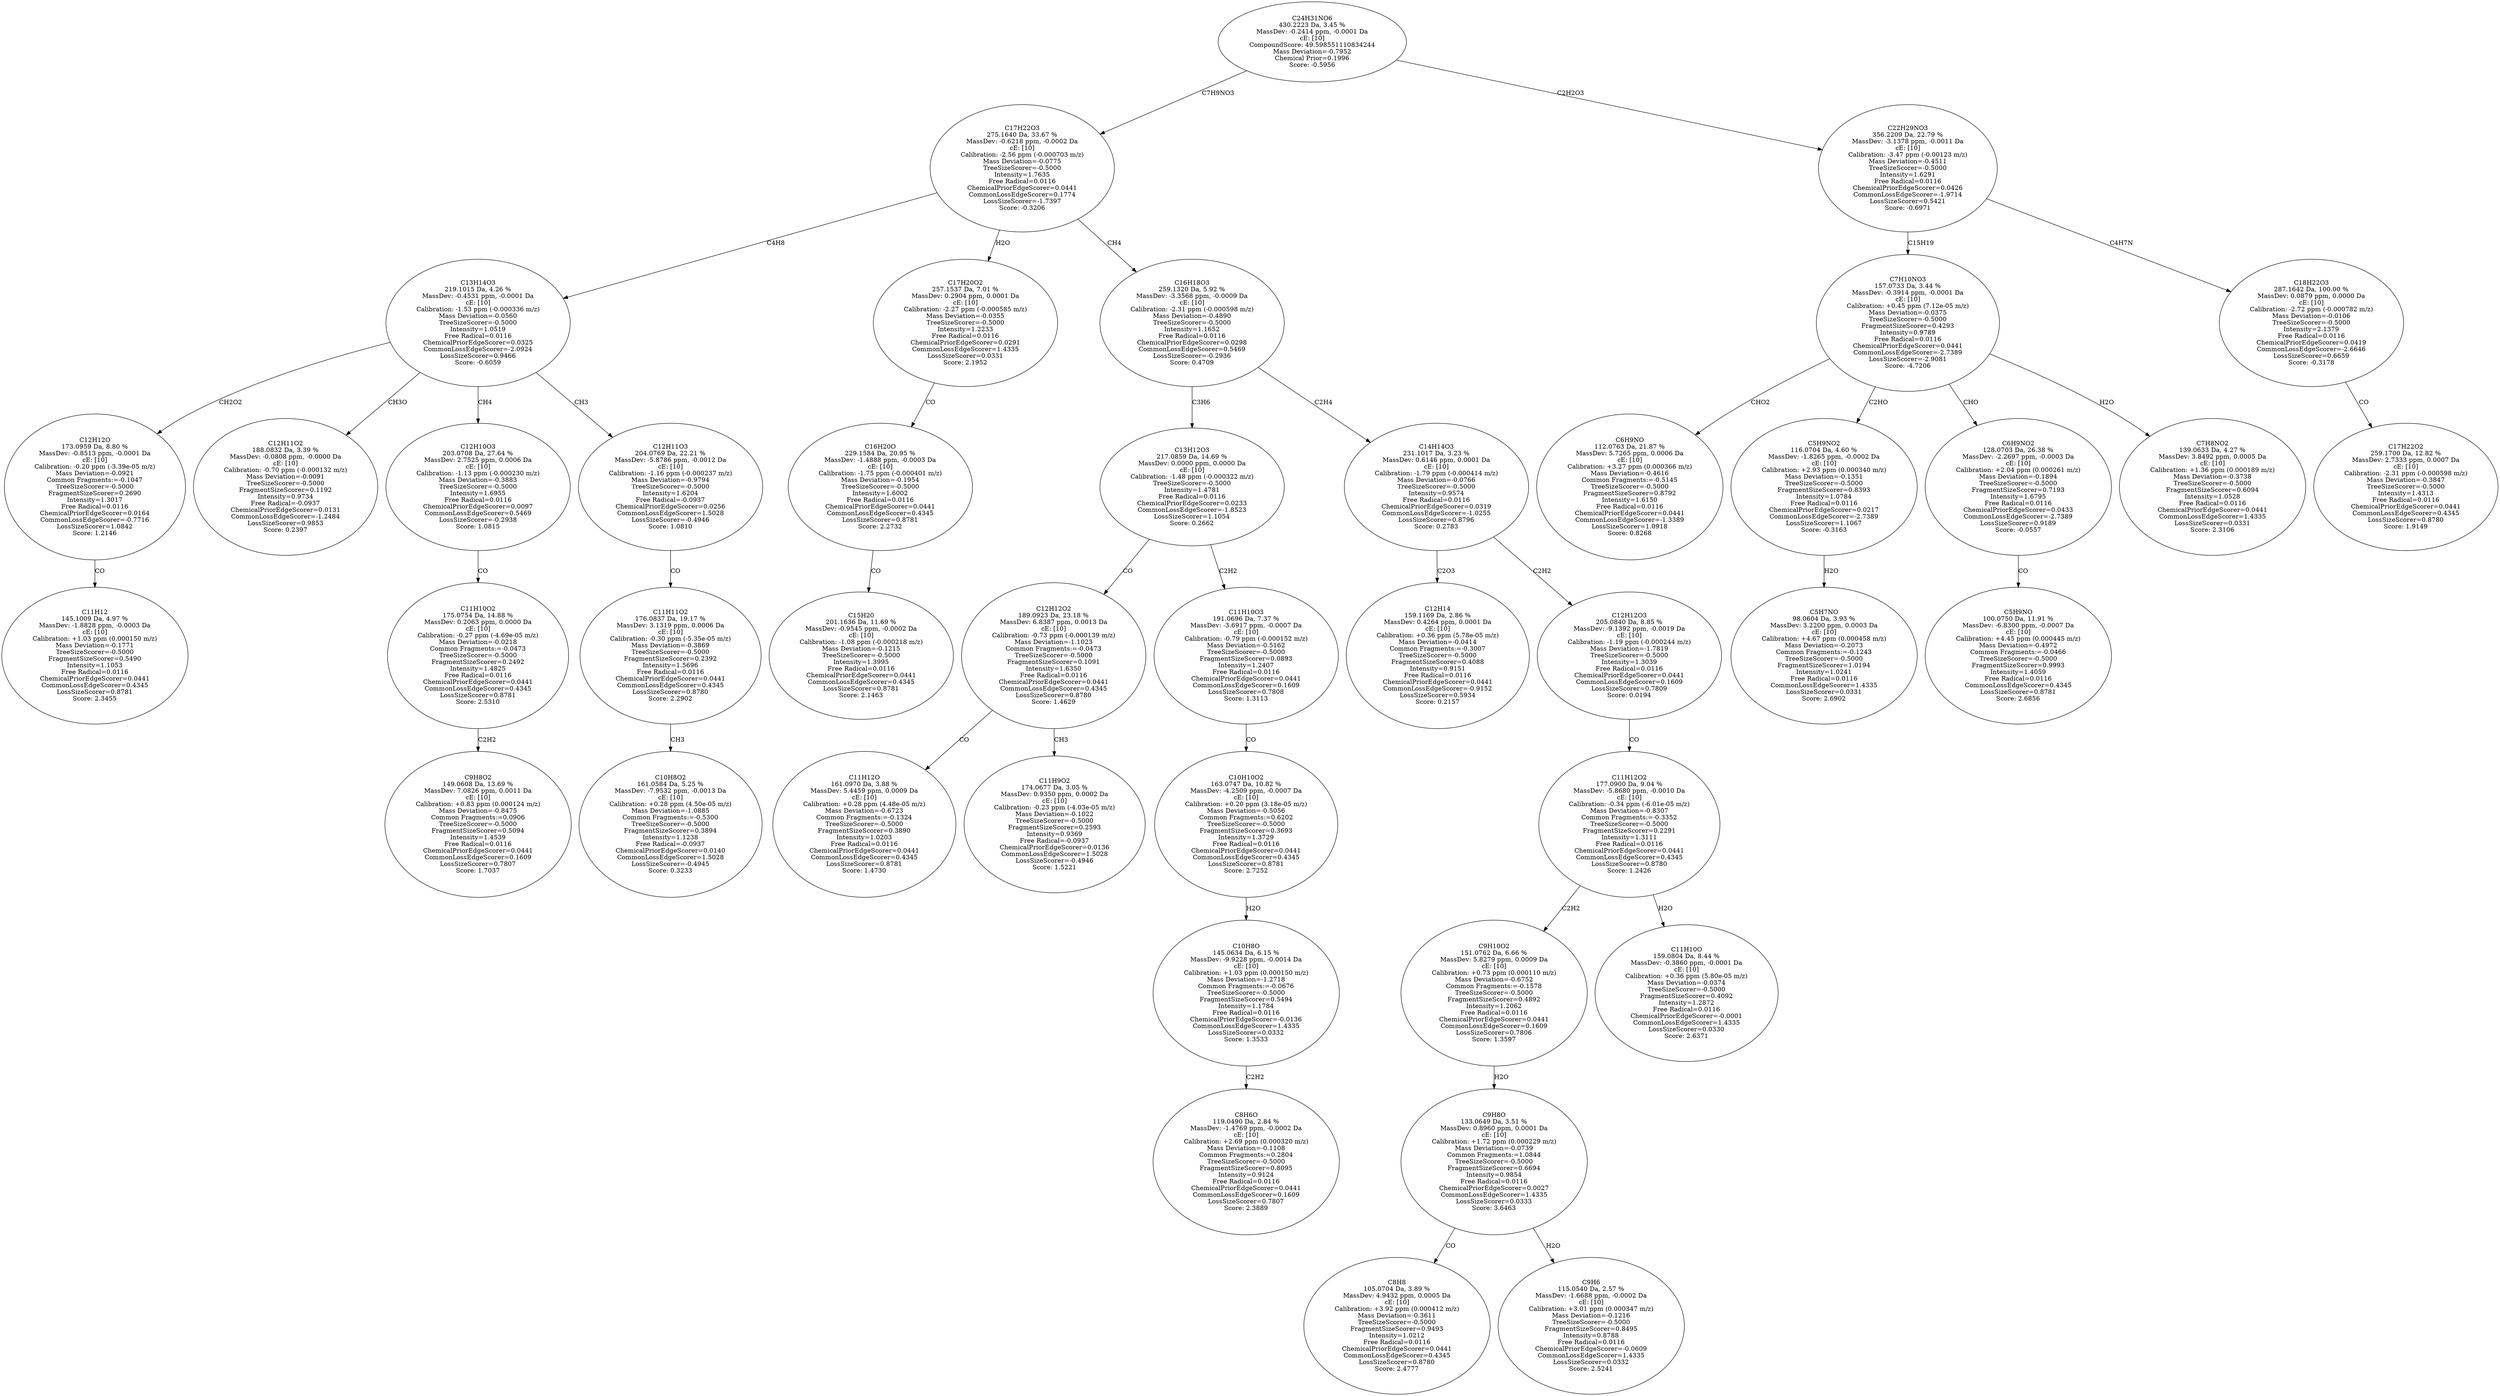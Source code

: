 strict digraph {
v1 [label="C11H12\n145.1009 Da, 4.97 %\nMassDev: -1.8828 ppm, -0.0003 Da\ncE: [10]\nCalibration: +1.03 ppm (0.000150 m/z)\nMass Deviation=-0.1771\nTreeSizeScorer=-0.5000\nFragmentSizeScorer=0.5490\nIntensity=1.1053\nFree Radical=0.0116\nChemicalPriorEdgeScorer=0.0441\nCommonLossEdgeScorer=0.4345\nLossSizeScorer=0.8781\nScore: 2.3455"];
v2 [label="C12H12O\n173.0959 Da, 8.80 %\nMassDev: -0.8513 ppm, -0.0001 Da\ncE: [10]\nCalibration: -0.20 ppm (-3.39e-05 m/z)\nMass Deviation=-0.0921\nCommon Fragments:=-0.1047\nTreeSizeScorer=-0.5000\nFragmentSizeScorer=0.2690\nIntensity=1.3017\nFree Radical=0.0116\nChemicalPriorEdgeScorer=0.0164\nCommonLossEdgeScorer=-0.7716\nLossSizeScorer=1.0842\nScore: 1.2146"];
v3 [label="C12H11O2\n188.0832 Da, 3.39 %\nMassDev: -0.0808 ppm, -0.0000 Da\ncE: [10]\nCalibration: -0.70 ppm (-0.000132 m/z)\nMass Deviation=-0.0091\nTreeSizeScorer=-0.5000\nFragmentSizeScorer=0.1192\nIntensity=0.9734\nFree Radical=-0.0937\nChemicalPriorEdgeScorer=0.0131\nCommonLossEdgeScorer=-1.2484\nLossSizeScorer=0.9853\nScore: 0.2397"];
v4 [label="C9H8O2\n149.0608 Da, 13.69 %\nMassDev: 7.0826 ppm, 0.0011 Da\ncE: [10]\nCalibration: +0.83 ppm (0.000124 m/z)\nMass Deviation=-0.8475\nCommon Fragments:=0.0906\nTreeSizeScorer=-0.5000\nFragmentSizeScorer=0.5094\nIntensity=1.4539\nFree Radical=0.0116\nChemicalPriorEdgeScorer=0.0441\nCommonLossEdgeScorer=0.1609\nLossSizeScorer=0.7807\nScore: 1.7037"];
v5 [label="C11H10O2\n175.0754 Da, 14.88 %\nMassDev: 0.2063 ppm, 0.0000 Da\ncE: [10]\nCalibration: -0.27 ppm (-4.69e-05 m/z)\nMass Deviation=-0.0218\nCommon Fragments:=-0.0473\nTreeSizeScorer=-0.5000\nFragmentSizeScorer=0.2492\nIntensity=1.4825\nFree Radical=0.0116\nChemicalPriorEdgeScorer=0.0441\nCommonLossEdgeScorer=0.4345\nLossSizeScorer=0.8781\nScore: 2.5310"];
v6 [label="C12H10O3\n203.0708 Da, 27.64 %\nMassDev: 2.7525 ppm, 0.0006 Da\ncE: [10]\nCalibration: -1.13 ppm (-0.000230 m/z)\nMass Deviation=-0.3883\nTreeSizeScorer=-0.5000\nIntensity=1.6955\nFree Radical=0.0116\nChemicalPriorEdgeScorer=0.0097\nCommonLossEdgeScorer=0.5469\nLossSizeScorer=-0.2938\nScore: 1.0815"];
v7 [label="C10H8O2\n161.0584 Da, 5.25 %\nMassDev: -7.9532 ppm, -0.0013 Da\ncE: [10]\nCalibration: +0.28 ppm (4.50e-05 m/z)\nMass Deviation=-1.0885\nCommon Fragments:=-0.5300\nTreeSizeScorer=-0.5000\nFragmentSizeScorer=0.3894\nIntensity=1.1238\nFree Radical=-0.0937\nChemicalPriorEdgeScorer=0.0140\nCommonLossEdgeScorer=1.5028\nLossSizeScorer=-0.4945\nScore: 0.3233"];
v8 [label="C11H11O2\n176.0837 Da, 19.17 %\nMassDev: 3.1319 ppm, 0.0006 Da\ncE: [10]\nCalibration: -0.30 ppm (-5.35e-05 m/z)\nMass Deviation=-0.3869\nTreeSizeScorer=-0.5000\nFragmentSizeScorer=0.2392\nIntensity=1.5696\nFree Radical=0.0116\nChemicalPriorEdgeScorer=0.0441\nCommonLossEdgeScorer=0.4345\nLossSizeScorer=0.8780\nScore: 2.2902"];
v9 [label="C12H11O3\n204.0769 Da, 22.21 %\nMassDev: -5.8786 ppm, -0.0012 Da\ncE: [10]\nCalibration: -1.16 ppm (-0.000237 m/z)\nMass Deviation=-0.9794\nTreeSizeScorer=-0.5000\nIntensity=1.6204\nFree Radical=-0.0937\nChemicalPriorEdgeScorer=0.0256\nCommonLossEdgeScorer=1.5028\nLossSizeScorer=-0.4946\nScore: 1.0810"];
v10 [label="C13H14O3\n219.1015 Da, 4.26 %\nMassDev: -0.4531 ppm, -0.0001 Da\ncE: [10]\nCalibration: -1.53 ppm (-0.000336 m/z)\nMass Deviation=-0.0560\nTreeSizeScorer=-0.5000\nIntensity=1.0519\nFree Radical=0.0116\nChemicalPriorEdgeScorer=0.0325\nCommonLossEdgeScorer=-2.0924\nLossSizeScorer=0.9466\nScore: -0.6059"];
v11 [label="C15H20\n201.1636 Da, 11.69 %\nMassDev: -0.9545 ppm, -0.0002 Da\ncE: [10]\nCalibration: -1.08 ppm (-0.000218 m/z)\nMass Deviation=-0.1215\nTreeSizeScorer=-0.5000\nIntensity=1.3995\nFree Radical=0.0116\nChemicalPriorEdgeScorer=0.0441\nCommonLossEdgeScorer=0.4345\nLossSizeScorer=0.8781\nScore: 2.1463"];
v12 [label="C16H20O\n229.1584 Da, 20.95 %\nMassDev: -1.4888 ppm, -0.0003 Da\ncE: [10]\nCalibration: -1.75 ppm (-0.000401 m/z)\nMass Deviation=-0.1954\nTreeSizeScorer=-0.5000\nIntensity=1.6002\nFree Radical=0.0116\nChemicalPriorEdgeScorer=0.0441\nCommonLossEdgeScorer=0.4345\nLossSizeScorer=0.8781\nScore: 2.2732"];
v13 [label="C17H20O2\n257.1537 Da, 7.01 %\nMassDev: 0.2904 ppm, 0.0001 Da\ncE: [10]\nCalibration: -2.27 ppm (-0.000585 m/z)\nMass Deviation=-0.0355\nTreeSizeScorer=-0.5000\nIntensity=1.2233\nFree Radical=0.0116\nChemicalPriorEdgeScorer=0.0291\nCommonLossEdgeScorer=1.4335\nLossSizeScorer=0.0331\nScore: 2.1952"];
v14 [label="C11H12O\n161.0970 Da, 3.88 %\nMassDev: 5.4459 ppm, 0.0009 Da\ncE: [10]\nCalibration: +0.28 ppm (4.48e-05 m/z)\nMass Deviation=-0.6723\nCommon Fragments:=-0.1324\nTreeSizeScorer=-0.5000\nFragmentSizeScorer=0.3890\nIntensity=1.0203\nFree Radical=0.0116\nChemicalPriorEdgeScorer=0.0441\nCommonLossEdgeScorer=0.4345\nLossSizeScorer=0.8781\nScore: 1.4730"];
v15 [label="C11H9O2\n174.0677 Da, 3.05 %\nMassDev: 0.9350 ppm, 0.0002 Da\ncE: [10]\nCalibration: -0.23 ppm (-4.03e-05 m/z)\nMass Deviation=-0.1022\nTreeSizeScorer=-0.5000\nFragmentSizeScorer=0.2593\nIntensity=0.9369\nFree Radical=-0.0937\nChemicalPriorEdgeScorer=0.0136\nCommonLossEdgeScorer=1.5028\nLossSizeScorer=-0.4946\nScore: 1.5221"];
v16 [label="C12H12O2\n189.0923 Da, 23.18 %\nMassDev: 6.8387 ppm, 0.0013 Da\ncE: [10]\nCalibration: -0.73 ppm (-0.000139 m/z)\nMass Deviation=-1.1023\nCommon Fragments:=-0.0473\nTreeSizeScorer=-0.5000\nFragmentSizeScorer=0.1091\nIntensity=1.6350\nFree Radical=0.0116\nChemicalPriorEdgeScorer=0.0441\nCommonLossEdgeScorer=0.4345\nLossSizeScorer=0.8780\nScore: 1.4629"];
v17 [label="C8H6O\n119.0490 Da, 2.84 %\nMassDev: -1.4769 ppm, -0.0002 Da\ncE: [10]\nCalibration: +2.69 ppm (0.000320 m/z)\nMass Deviation=-0.1108\nCommon Fragments:=0.2804\nTreeSizeScorer=-0.5000\nFragmentSizeScorer=0.8095\nIntensity=0.9124\nFree Radical=0.0116\nChemicalPriorEdgeScorer=0.0441\nCommonLossEdgeScorer=0.1609\nLossSizeScorer=0.7807\nScore: 2.3889"];
v18 [label="C10H8O\n145.0634 Da, 6.15 %\nMassDev: -9.9228 ppm, -0.0014 Da\ncE: [10]\nCalibration: +1.03 ppm (0.000150 m/z)\nMass Deviation=-1.2718\nCommon Fragments:=-0.0676\nTreeSizeScorer=-0.5000\nFragmentSizeScorer=0.5494\nIntensity=1.1784\nFree Radical=0.0116\nChemicalPriorEdgeScorer=-0.0136\nCommonLossEdgeScorer=1.4335\nLossSizeScorer=0.0332\nScore: 1.3533"];
v19 [label="C10H10O2\n163.0747 Da, 10.82 %\nMassDev: -4.2509 ppm, -0.0007 Da\ncE: [10]\nCalibration: +0.20 ppm (3.18e-05 m/z)\nMass Deviation=-0.5056\nCommon Fragments:=0.6202\nTreeSizeScorer=-0.5000\nFragmentSizeScorer=0.3693\nIntensity=1.3729\nFree Radical=0.0116\nChemicalPriorEdgeScorer=0.0441\nCommonLossEdgeScorer=0.4345\nLossSizeScorer=0.8781\nScore: 2.7252"];
v20 [label="C11H10O3\n191.0696 Da, 7.37 %\nMassDev: -3.6917 ppm, -0.0007 Da\ncE: [10]\nCalibration: -0.79 ppm (-0.000152 m/z)\nMass Deviation=-0.5162\nTreeSizeScorer=-0.5000\nFragmentSizeScorer=0.0893\nIntensity=1.2407\nFree Radical=0.0116\nChemicalPriorEdgeScorer=0.0441\nCommonLossEdgeScorer=0.1609\nLossSizeScorer=0.7808\nScore: 1.3113"];
v21 [label="C13H12O3\n217.0859 Da, 14.69 %\nMassDev: 0.0000 ppm, 0.0000 Da\ncE: [10]\nCalibration: -1.48 ppm (-0.000322 m/z)\nTreeSizeScorer=-0.5000\nIntensity=1.4781\nFree Radical=0.0116\nChemicalPriorEdgeScorer=0.0233\nCommonLossEdgeScorer=-1.8523\nLossSizeScorer=1.1054\nScore: 0.2662"];
v22 [label="C12H14\n159.1169 Da, 2.86 %\nMassDev: 0.4264 ppm, 0.0001 Da\ncE: [10]\nCalibration: +0.36 ppm (5.78e-05 m/z)\nMass Deviation=-0.0414\nCommon Fragments:=-0.3007\nTreeSizeScorer=-0.5000\nFragmentSizeScorer=0.4088\nIntensity=0.9151\nFree Radical=0.0116\nChemicalPriorEdgeScorer=0.0441\nCommonLossEdgeScorer=-0.9152\nLossSizeScorer=0.5934\nScore: 0.2157"];
v23 [label="C8H8\n105.0704 Da, 3.89 %\nMassDev: 4.9432 ppm, 0.0005 Da\ncE: [10]\nCalibration: +3.92 ppm (0.000412 m/z)\nMass Deviation=-0.3611\nTreeSizeScorer=-0.5000\nFragmentSizeScorer=0.9493\nIntensity=1.0212\nFree Radical=0.0116\nChemicalPriorEdgeScorer=0.0441\nCommonLossEdgeScorer=0.4345\nLossSizeScorer=0.8780\nScore: 2.4777"];
v24 [label="C9H6\n115.0540 Da, 2.57 %\nMassDev: -1.6688 ppm, -0.0002 Da\ncE: [10]\nCalibration: +3.01 ppm (0.000347 m/z)\nMass Deviation=-0.1216\nTreeSizeScorer=-0.5000\nFragmentSizeScorer=0.8495\nIntensity=0.8788\nFree Radical=0.0116\nChemicalPriorEdgeScorer=-0.0609\nCommonLossEdgeScorer=1.4335\nLossSizeScorer=0.0332\nScore: 2.5241"];
v25 [label="C9H8O\n133.0649 Da, 3.51 %\nMassDev: 0.8960 ppm, 0.0001 Da\ncE: [10]\nCalibration: +1.72 ppm (0.000229 m/z)\nMass Deviation=-0.0739\nCommon Fragments:=1.0844\nTreeSizeScorer=-0.5000\nFragmentSizeScorer=0.6694\nIntensity=0.9854\nFree Radical=0.0116\nChemicalPriorEdgeScorer=0.0027\nCommonLossEdgeScorer=1.4335\nLossSizeScorer=0.0333\nScore: 3.6463"];
v26 [label="C9H10O2\n151.0762 Da, 6.66 %\nMassDev: 5.8279 ppm, 0.0009 Da\ncE: [10]\nCalibration: +0.73 ppm (0.000110 m/z)\nMass Deviation=-0.6752\nCommon Fragments:=-0.1578\nTreeSizeScorer=-0.5000\nFragmentSizeScorer=0.4892\nIntensity=1.2062\nFree Radical=0.0116\nChemicalPriorEdgeScorer=0.0441\nCommonLossEdgeScorer=0.1609\nLossSizeScorer=0.7806\nScore: 1.3597"];
v27 [label="C11H10O\n159.0804 Da, 8.44 %\nMassDev: -0.3860 ppm, -0.0001 Da\ncE: [10]\nCalibration: +0.36 ppm (5.80e-05 m/z)\nMass Deviation=-0.0374\nTreeSizeScorer=-0.5000\nFragmentSizeScorer=0.4092\nIntensity=1.2872\nFree Radical=0.0116\nChemicalPriorEdgeScorer=-0.0001\nCommonLossEdgeScorer=1.4335\nLossSizeScorer=0.0330\nScore: 2.6371"];
v28 [label="C11H12O2\n177.0900 Da, 9.04 %\nMassDev: -5.8680 ppm, -0.0010 Da\ncE: [10]\nCalibration: -0.34 ppm (-6.01e-05 m/z)\nMass Deviation=-0.8307\nCommon Fragments:=-0.3352\nTreeSizeScorer=-0.5000\nFragmentSizeScorer=0.2291\nIntensity=1.3111\nFree Radical=0.0116\nChemicalPriorEdgeScorer=0.0441\nCommonLossEdgeScorer=0.4345\nLossSizeScorer=0.8780\nScore: 1.2426"];
v29 [label="C12H12O3\n205.0840 Da, 8.85 %\nMassDev: -9.1392 ppm, -0.0019 Da\ncE: [10]\nCalibration: -1.19 ppm (-0.000244 m/z)\nMass Deviation=-1.7819\nTreeSizeScorer=-0.5000\nIntensity=1.3039\nFree Radical=0.0116\nChemicalPriorEdgeScorer=0.0441\nCommonLossEdgeScorer=0.1609\nLossSizeScorer=0.7809\nScore: 0.0194"];
v30 [label="C14H14O3\n231.1017 Da, 3.23 %\nMassDev: 0.6146 ppm, 0.0001 Da\ncE: [10]\nCalibration: -1.79 ppm (-0.000414 m/z)\nMass Deviation=-0.0766\nTreeSizeScorer=-0.5000\nIntensity=0.9574\nFree Radical=0.0116\nChemicalPriorEdgeScorer=0.0319\nCommonLossEdgeScorer=-1.0255\nLossSizeScorer=0.8796\nScore: 0.2783"];
v31 [label="C16H18O3\n259.1320 Da, 5.92 %\nMassDev: -3.3568 ppm, -0.0009 Da\ncE: [10]\nCalibration: -2.31 ppm (-0.000598 m/z)\nMass Deviation=-0.4890\nTreeSizeScorer=-0.5000\nIntensity=1.1652\nFree Radical=0.0116\nChemicalPriorEdgeScorer=0.0298\nCommonLossEdgeScorer=0.5469\nLossSizeScorer=-0.2936\nScore: 0.4709"];
v32 [label="C17H22O3\n275.1640 Da, 33.67 %\nMassDev: -0.6218 ppm, -0.0002 Da\ncE: [10]\nCalibration: -2.56 ppm (-0.000703 m/z)\nMass Deviation=-0.0775\nTreeSizeScorer=-0.5000\nIntensity=1.7635\nFree Radical=0.0116\nChemicalPriorEdgeScorer=0.0441\nCommonLossEdgeScorer=0.1774\nLossSizeScorer=-1.7397\nScore: -0.3206"];
v33 [label="C6H9NO\n112.0763 Da, 21.87 %\nMassDev: 5.7265 ppm, 0.0006 Da\ncE: [10]\nCalibration: +3.27 ppm (0.000366 m/z)\nMass Deviation=-0.4616\nCommon Fragments:=-0.5145\nTreeSizeScorer=-0.5000\nFragmentSizeScorer=0.8792\nIntensity=1.6150\nFree Radical=0.0116\nChemicalPriorEdgeScorer=0.0441\nCommonLossEdgeScorer=-1.3389\nLossSizeScorer=1.0918\nScore: 0.8268"];
v34 [label="C5H7NO\n98.0604 Da, 3.93 %\nMassDev: 3.2200 ppm, 0.0003 Da\ncE: [10]\nCalibration: +4.67 ppm (0.000458 m/z)\nMass Deviation=-0.2073\nCommon Fragments:=-0.1243\nTreeSizeScorer=-0.5000\nFragmentSizeScorer=1.0194\nIntensity=1.0241\nFree Radical=0.0116\nCommonLossEdgeScorer=1.4335\nLossSizeScorer=0.0331\nScore: 2.6902"];
v35 [label="C5H9NO2\n116.0704 Da, 4.60 %\nMassDev: -1.8265 ppm, -0.0002 Da\ncE: [10]\nCalibration: +2.93 ppm (0.000340 m/z)\nMass Deviation=-0.1351\nTreeSizeScorer=-0.5000\nFragmentSizeScorer=0.8393\nIntensity=1.0784\nFree Radical=0.0116\nChemicalPriorEdgeScorer=0.0217\nCommonLossEdgeScorer=-2.7389\nLossSizeScorer=1.1067\nScore: -0.3163"];
v36 [label="C5H9NO\n100.0750 Da, 11.91 %\nMassDev: -6.8300 ppm, -0.0007 Da\ncE: [10]\nCalibration: +4.45 ppm (0.000445 m/z)\nMass Deviation=-0.4972\nCommon Fragments:=-0.0466\nTreeSizeScorer=-0.5000\nFragmentSizeScorer=0.9993\nIntensity=1.4059\nFree Radical=0.0116\nCommonLossEdgeScorer=0.4345\nLossSizeScorer=0.8781\nScore: 2.6856"];
v37 [label="C6H9NO2\n128.0703 Da, 26.38 %\nMassDev: -2.2697 ppm, -0.0003 Da\ncE: [10]\nCalibration: +2.04 ppm (0.000261 m/z)\nMass Deviation=-0.1894\nTreeSizeScorer=-0.5000\nFragmentSizeScorer=0.7193\nIntensity=1.6795\nFree Radical=0.0116\nChemicalPriorEdgeScorer=0.0433\nCommonLossEdgeScorer=-2.7389\nLossSizeScorer=0.9189\nScore: -0.0557"];
v38 [label="C7H8NO2\n139.0633 Da, 4.27 %\nMassDev: 3.8492 ppm, 0.0005 Da\ncE: [10]\nCalibration: +1.36 ppm (0.000189 m/z)\nMass Deviation=-0.3738\nTreeSizeScorer=-0.5000\nFragmentSizeScorer=0.6094\nIntensity=1.0528\nFree Radical=0.0116\nChemicalPriorEdgeScorer=0.0441\nCommonLossEdgeScorer=1.4335\nLossSizeScorer=0.0331\nScore: 2.3106"];
v39 [label="C7H10NO3\n157.0733 Da, 3.44 %\nMassDev: -0.3914 ppm, -0.0001 Da\ncE: [10]\nCalibration: +0.45 ppm (7.12e-05 m/z)\nMass Deviation=-0.0375\nTreeSizeScorer=-0.5000\nFragmentSizeScorer=0.4293\nIntensity=0.9789\nFree Radical=0.0116\nChemicalPriorEdgeScorer=0.0441\nCommonLossEdgeScorer=-2.7389\nLossSizeScorer=-2.9081\nScore: -4.7206"];
v40 [label="C17H22O2\n259.1700 Da, 12.82 %\nMassDev: 2.7333 ppm, 0.0007 Da\ncE: [10]\nCalibration: -2.31 ppm (-0.000598 m/z)\nMass Deviation=-0.3847\nTreeSizeScorer=-0.5000\nIntensity=1.4313\nFree Radical=0.0116\nChemicalPriorEdgeScorer=0.0441\nCommonLossEdgeScorer=0.4345\nLossSizeScorer=0.8780\nScore: 1.9149"];
v41 [label="C18H22O3\n287.1642 Da, 100.00 %\nMassDev: 0.0879 ppm, 0.0000 Da\ncE: [10]\nCalibration: -2.72 ppm (-0.000782 m/z)\nMass Deviation=-0.0106\nTreeSizeScorer=-0.5000\nIntensity=2.1379\nFree Radical=0.0116\nChemicalPriorEdgeScorer=0.0419\nCommonLossEdgeScorer=-2.6646\nLossSizeScorer=0.6659\nScore: -0.3178"];
v42 [label="C22H29NO3\n356.2209 Da, 22.79 %\nMassDev: -3.1378 ppm, -0.0011 Da\ncE: [10]\nCalibration: -3.47 ppm (-0.00123 m/z)\nMass Deviation=-0.4511\nTreeSizeScorer=-0.5000\nIntensity=1.6291\nFree Radical=0.0116\nChemicalPriorEdgeScorer=0.0426\nCommonLossEdgeScorer=-1.9714\nLossSizeScorer=0.5421\nScore: -0.6971"];
v43 [label="C24H31NO6\n430.2223 Da, 3.45 %\nMassDev: -0.2414 ppm, -0.0001 Da\ncE: [10]\nCompoundScore: 49.598551110834244\nMass Deviation=-0.7952\nChemical Prior=0.1996\nScore: -0.5956"];
v2 -> v1 [label="CO"];
v10 -> v2 [label="CH2O2"];
v10 -> v3 [label="CH3O"];
v5 -> v4 [label="C2H2"];
v6 -> v5 [label="CO"];
v10 -> v6 [label="CH4"];
v8 -> v7 [label="CH3"];
v9 -> v8 [label="CO"];
v10 -> v9 [label="CH3"];
v32 -> v10 [label="C4H8"];
v12 -> v11 [label="CO"];
v13 -> v12 [label="CO"];
v32 -> v13 [label="H2O"];
v16 -> v14 [label="CO"];
v16 -> v15 [label="CH3"];
v21 -> v16 [label="CO"];
v18 -> v17 [label="C2H2"];
v19 -> v18 [label="H2O"];
v20 -> v19 [label="CO"];
v21 -> v20 [label="C2H2"];
v31 -> v21 [label="C3H6"];
v30 -> v22 [label="C2O3"];
v25 -> v23 [label="CO"];
v25 -> v24 [label="H2O"];
v26 -> v25 [label="H2O"];
v28 -> v26 [label="C2H2"];
v28 -> v27 [label="H2O"];
v29 -> v28 [label="CO"];
v30 -> v29 [label="C2H2"];
v31 -> v30 [label="C2H4"];
v32 -> v31 [label="CH4"];
v43 -> v32 [label="C7H9NO3"];
v39 -> v33 [label="CHO2"];
v35 -> v34 [label="H2O"];
v39 -> v35 [label="C2HO"];
v37 -> v36 [label="CO"];
v39 -> v37 [label="CHO"];
v39 -> v38 [label="H2O"];
v42 -> v39 [label="C15H19"];
v41 -> v40 [label="CO"];
v42 -> v41 [label="C4H7N"];
v43 -> v42 [label="C2H2O3"];
}